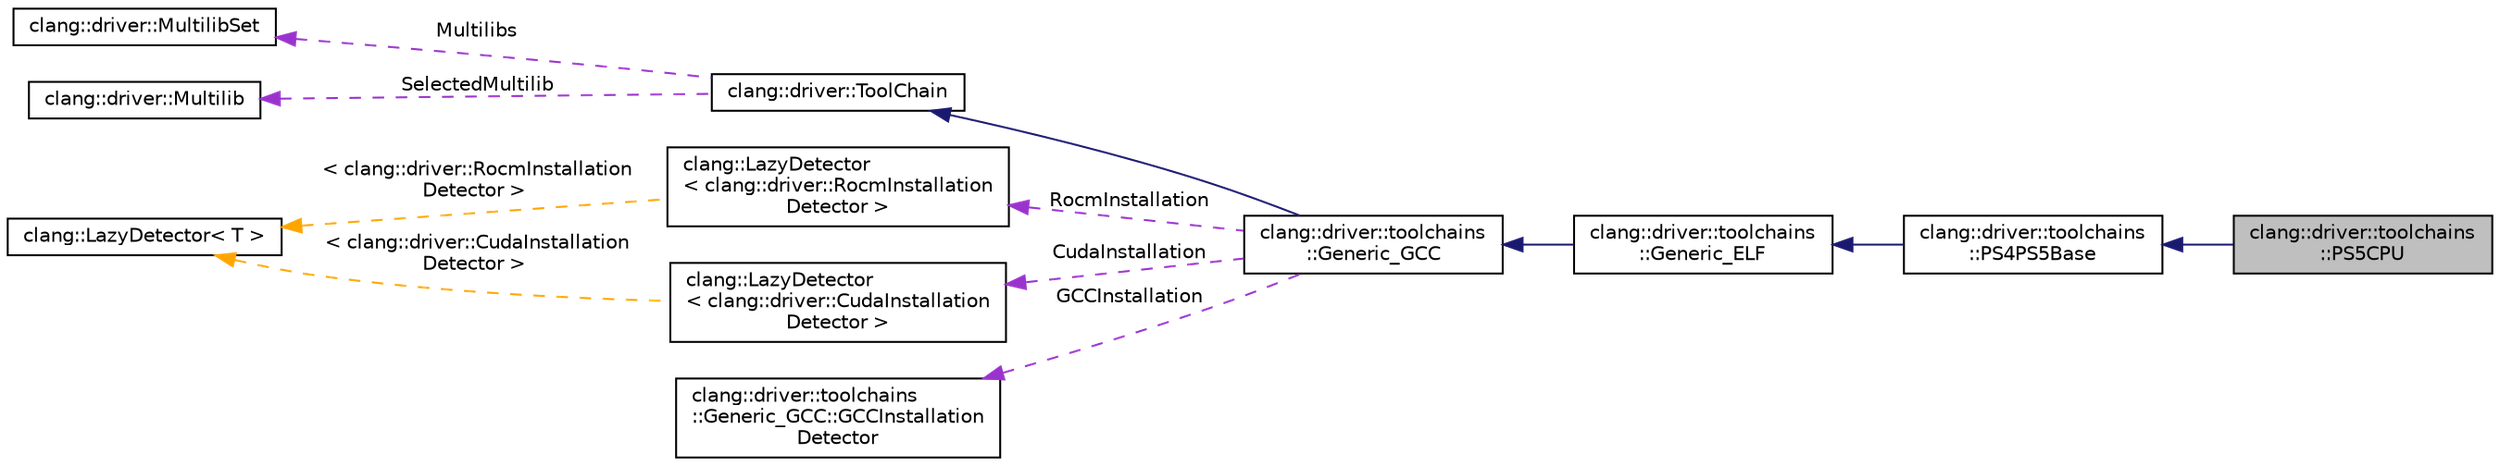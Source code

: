 digraph "clang::driver::toolchains::PS5CPU"
{
 // LATEX_PDF_SIZE
  bgcolor="transparent";
  edge [fontname="Helvetica",fontsize="10",labelfontname="Helvetica",labelfontsize="10"];
  node [fontname="Helvetica",fontsize="10",shape=record];
  rankdir="LR";
  Node1 [label="clang::driver::toolchains\l::PS5CPU",height=0.2,width=0.4,color="black", fillcolor="grey75", style="filled", fontcolor="black",tooltip=" "];
  Node2 -> Node1 [dir="back",color="midnightblue",fontsize="10",style="solid",fontname="Helvetica"];
  Node2 [label="clang::driver::toolchains\l::PS4PS5Base",height=0.2,width=0.4,color="black",URL="$classclang_1_1driver_1_1toolchains_1_1PS4PS5Base.html",tooltip=" "];
  Node3 -> Node2 [dir="back",color="midnightblue",fontsize="10",style="solid",fontname="Helvetica"];
  Node3 [label="clang::driver::toolchains\l::Generic_ELF",height=0.2,width=0.4,color="black",URL="$classclang_1_1driver_1_1toolchains_1_1Generic__ELF.html",tooltip=" "];
  Node4 -> Node3 [dir="back",color="midnightblue",fontsize="10",style="solid",fontname="Helvetica"];
  Node4 [label="clang::driver::toolchains\l::Generic_GCC",height=0.2,width=0.4,color="black",URL="$classclang_1_1driver_1_1toolchains_1_1Generic__GCC.html",tooltip="Generic_GCC - A tool chain using the 'gcc' command to perform all subcommands; this relies on gcc tra..."];
  Node5 -> Node4 [dir="back",color="midnightblue",fontsize="10",style="solid",fontname="Helvetica"];
  Node5 [label="clang::driver::ToolChain",height=0.2,width=0.4,color="black",URL="$classclang_1_1driver_1_1ToolChain.html",tooltip="ToolChain - Access to tools for a single platform."];
  Node6 -> Node5 [dir="back",color="darkorchid3",fontsize="10",style="dashed",label=" Multilibs" ,fontname="Helvetica"];
  Node6 [label="clang::driver::MultilibSet",height=0.2,width=0.4,color="black",URL="$classclang_1_1driver_1_1MultilibSet.html",tooltip=" "];
  Node7 -> Node5 [dir="back",color="darkorchid3",fontsize="10",style="dashed",label=" SelectedMultilib" ,fontname="Helvetica"];
  Node7 [label="clang::driver::Multilib",height=0.2,width=0.4,color="black",URL="$classclang_1_1driver_1_1Multilib.html",tooltip="This corresponds to a single GCC Multilib, or a segment of one controlled by a command line flag."];
  Node8 -> Node4 [dir="back",color="darkorchid3",fontsize="10",style="dashed",label=" RocmInstallation" ,fontname="Helvetica"];
  Node8 [label="clang::LazyDetector\l\< clang::driver::RocmInstallation\lDetector \>",height=0.2,width=0.4,color="black",URL="$classclang_1_1LazyDetector.html",tooltip=" "];
  Node9 -> Node8 [dir="back",color="orange",fontsize="10",style="dashed",label=" \< clang::driver::RocmInstallation\lDetector \>" ,fontname="Helvetica"];
  Node9 [label="clang::LazyDetector\< T \>",height=0.2,width=0.4,color="black",URL="$classclang_1_1LazyDetector.html",tooltip="Simple wrapper for toolchain detector with costly initialization."];
  Node10 -> Node4 [dir="back",color="darkorchid3",fontsize="10",style="dashed",label=" CudaInstallation" ,fontname="Helvetica"];
  Node10 [label="clang::LazyDetector\l\< clang::driver::CudaInstallation\lDetector \>",height=0.2,width=0.4,color="black",URL="$classclang_1_1LazyDetector.html",tooltip=" "];
  Node9 -> Node10 [dir="back",color="orange",fontsize="10",style="dashed",label=" \< clang::driver::CudaInstallation\lDetector \>" ,fontname="Helvetica"];
  Node11 -> Node4 [dir="back",color="darkorchid3",fontsize="10",style="dashed",label=" GCCInstallation" ,fontname="Helvetica"];
  Node11 [label="clang::driver::toolchains\l::Generic_GCC::GCCInstallation\lDetector",height=0.2,width=0.4,color="black",URL="$classclang_1_1driver_1_1toolchains_1_1Generic__GCC_1_1GCCInstallationDetector.html",tooltip="This is a class to find a viable GCC installation for Clang to use."];
}

